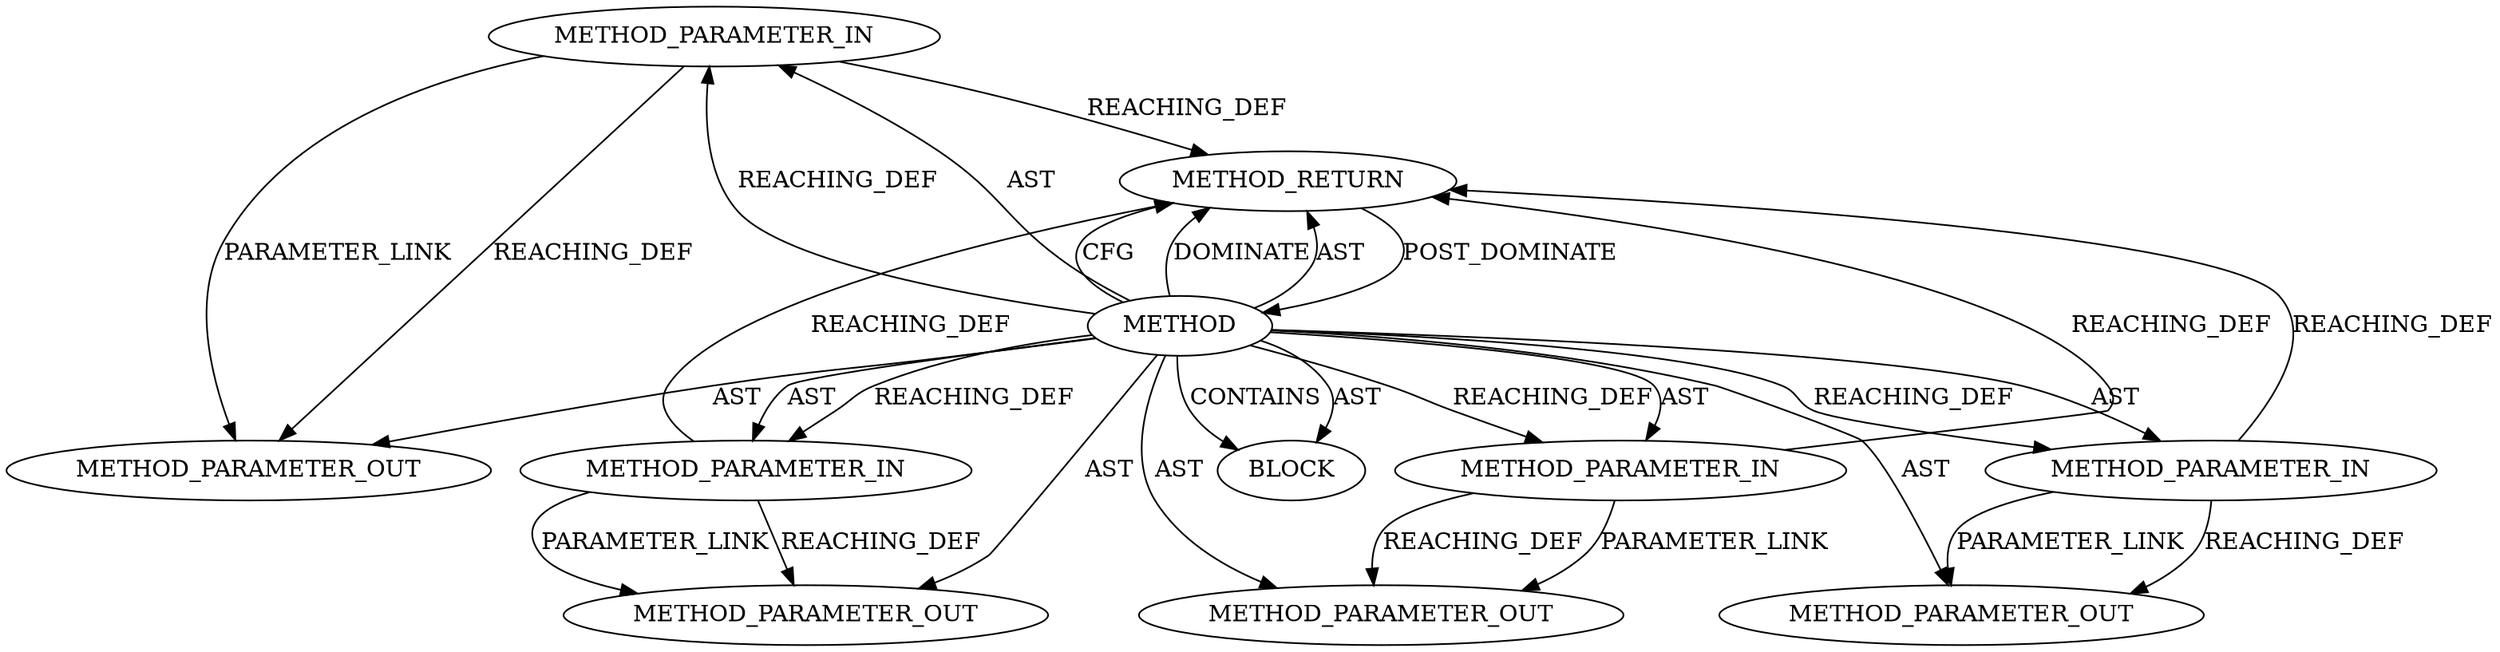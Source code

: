 digraph {
  19433 [label=METHOD_PARAMETER_IN ORDER=2 CODE="p2" IS_VARIADIC=false TYPE_FULL_NAME="ANY" EVALUATION_STRATEGY="BY_VALUE" INDEX=2 NAME="p2"]
  21792 [label=METHOD_PARAMETER_OUT ORDER=4 CODE="p4" IS_VARIADIC=false TYPE_FULL_NAME="ANY" EVALUATION_STRATEGY="BY_VALUE" INDEX=4 NAME="p4"]
  19436 [label=BLOCK ORDER=1 ARGUMENT_INDEX=1 CODE="<empty>" TYPE_FULL_NAME="ANY"]
  21790 [label=METHOD_PARAMETER_OUT ORDER=2 CODE="p2" IS_VARIADIC=false TYPE_FULL_NAME="ANY" EVALUATION_STRATEGY="BY_VALUE" INDEX=2 NAME="p2"]
  19435 [label=METHOD_PARAMETER_IN ORDER=4 CODE="p4" IS_VARIADIC=false TYPE_FULL_NAME="ANY" EVALUATION_STRATEGY="BY_VALUE" INDEX=4 NAME="p4"]
  19434 [label=METHOD_PARAMETER_IN ORDER=3 CODE="p3" IS_VARIADIC=false TYPE_FULL_NAME="ANY" EVALUATION_STRATEGY="BY_VALUE" INDEX=3 NAME="p3"]
  19432 [label=METHOD_PARAMETER_IN ORDER=1 CODE="p1" IS_VARIADIC=false TYPE_FULL_NAME="ANY" EVALUATION_STRATEGY="BY_VALUE" INDEX=1 NAME="p1"]
  21791 [label=METHOD_PARAMETER_OUT ORDER=3 CODE="p3" IS_VARIADIC=false TYPE_FULL_NAME="ANY" EVALUATION_STRATEGY="BY_VALUE" INDEX=3 NAME="p3"]
  21789 [label=METHOD_PARAMETER_OUT ORDER=1 CODE="p1" IS_VARIADIC=false TYPE_FULL_NAME="ANY" EVALUATION_STRATEGY="BY_VALUE" INDEX=1 NAME="p1"]
  19437 [label=METHOD_RETURN ORDER=2 CODE="RET" TYPE_FULL_NAME="ANY" EVALUATION_STRATEGY="BY_VALUE"]
  19431 [label=METHOD AST_PARENT_TYPE="NAMESPACE_BLOCK" AST_PARENT_FULL_NAME="<global>" ORDER=0 CODE="<empty>" FULL_NAME="tls_dev_del" IS_EXTERNAL=true FILENAME="<empty>" SIGNATURE="" NAME="tls_dev_del"]
  19431 -> 19437 [label=CFG ]
  19435 -> 19437 [label=REACHING_DEF VARIABLE="p4"]
  19434 -> 19437 [label=REACHING_DEF VARIABLE="p3"]
  19431 -> 19433 [label=REACHING_DEF VARIABLE=""]
  19435 -> 21792 [label=REACHING_DEF VARIABLE="p4"]
  19433 -> 19437 [label=REACHING_DEF VARIABLE="p2"]
  19431 -> 19434 [label=AST ]
  19431 -> 19434 [label=REACHING_DEF VARIABLE=""]
  19431 -> 19436 [label=AST ]
  19431 -> 19437 [label=DOMINATE ]
  19437 -> 19431 [label=POST_DOMINATE ]
  19431 -> 21789 [label=AST ]
  19431 -> 19432 [label=REACHING_DEF VARIABLE=""]
  19434 -> 21791 [label=PARAMETER_LINK ]
  19431 -> 21791 [label=AST ]
  19434 -> 21791 [label=REACHING_DEF VARIABLE="p3"]
  19435 -> 21792 [label=PARAMETER_LINK ]
  19432 -> 21789 [label=REACHING_DEF VARIABLE="p1"]
  19431 -> 19436 [label=CONTAINS ]
  19432 -> 21789 [label=PARAMETER_LINK ]
  19431 -> 19435 [label=AST ]
  19431 -> 21792 [label=AST ]
  19431 -> 19432 [label=AST ]
  19432 -> 19437 [label=REACHING_DEF VARIABLE="p1"]
  19433 -> 21790 [label=PARAMETER_LINK ]
  19431 -> 19437 [label=AST ]
  19431 -> 19435 [label=REACHING_DEF VARIABLE=""]
  19433 -> 21790 [label=REACHING_DEF VARIABLE="p2"]
  19431 -> 19433 [label=AST ]
  19431 -> 21790 [label=AST ]
}
